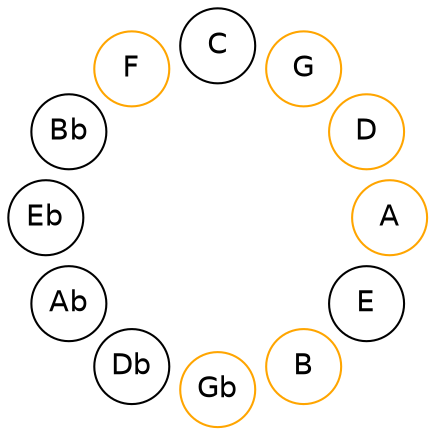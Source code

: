 
graph {

layout = circo;
mindist = .1

node [shape = circle, fontname = Helvetica, margin = 0]
edge [style=invis]

subgraph 1 {
	E -- B -- Gb -- Db -- Ab -- Eb -- Bb -- F -- C -- G -- D -- A -- E
}

B [color=orange];
Gb [color=orange];
F [color=orange];
G [color=orange];
D [color=orange];
A [color=orange];
}
